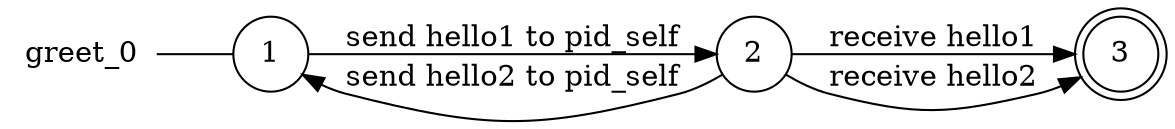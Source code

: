 digraph greet_0 {
	rankdir="LR";
	n_0 [label="greet_0", shape="plaintext"];
	n_1 [id="1", shape=circle, label="1"];
	n_0 -> n_1 [arrowhead=none];
	n_2 [id="2", shape=circle, label="2"];
	n_3 [id="3", shape=doublecircle, label="3"];

	n_1 -> n_2 [id="[$e|3]", label="send hello1 to pid_self"];
	n_2 -> n_3 [id="[$e|6]", label="receive hello1"];
	n_2 -> n_1 [id="[$e|5]", label="send hello2 to pid_self"];
	n_2 -> n_3 [id="[$e|0]", label="receive hello2"];
}
